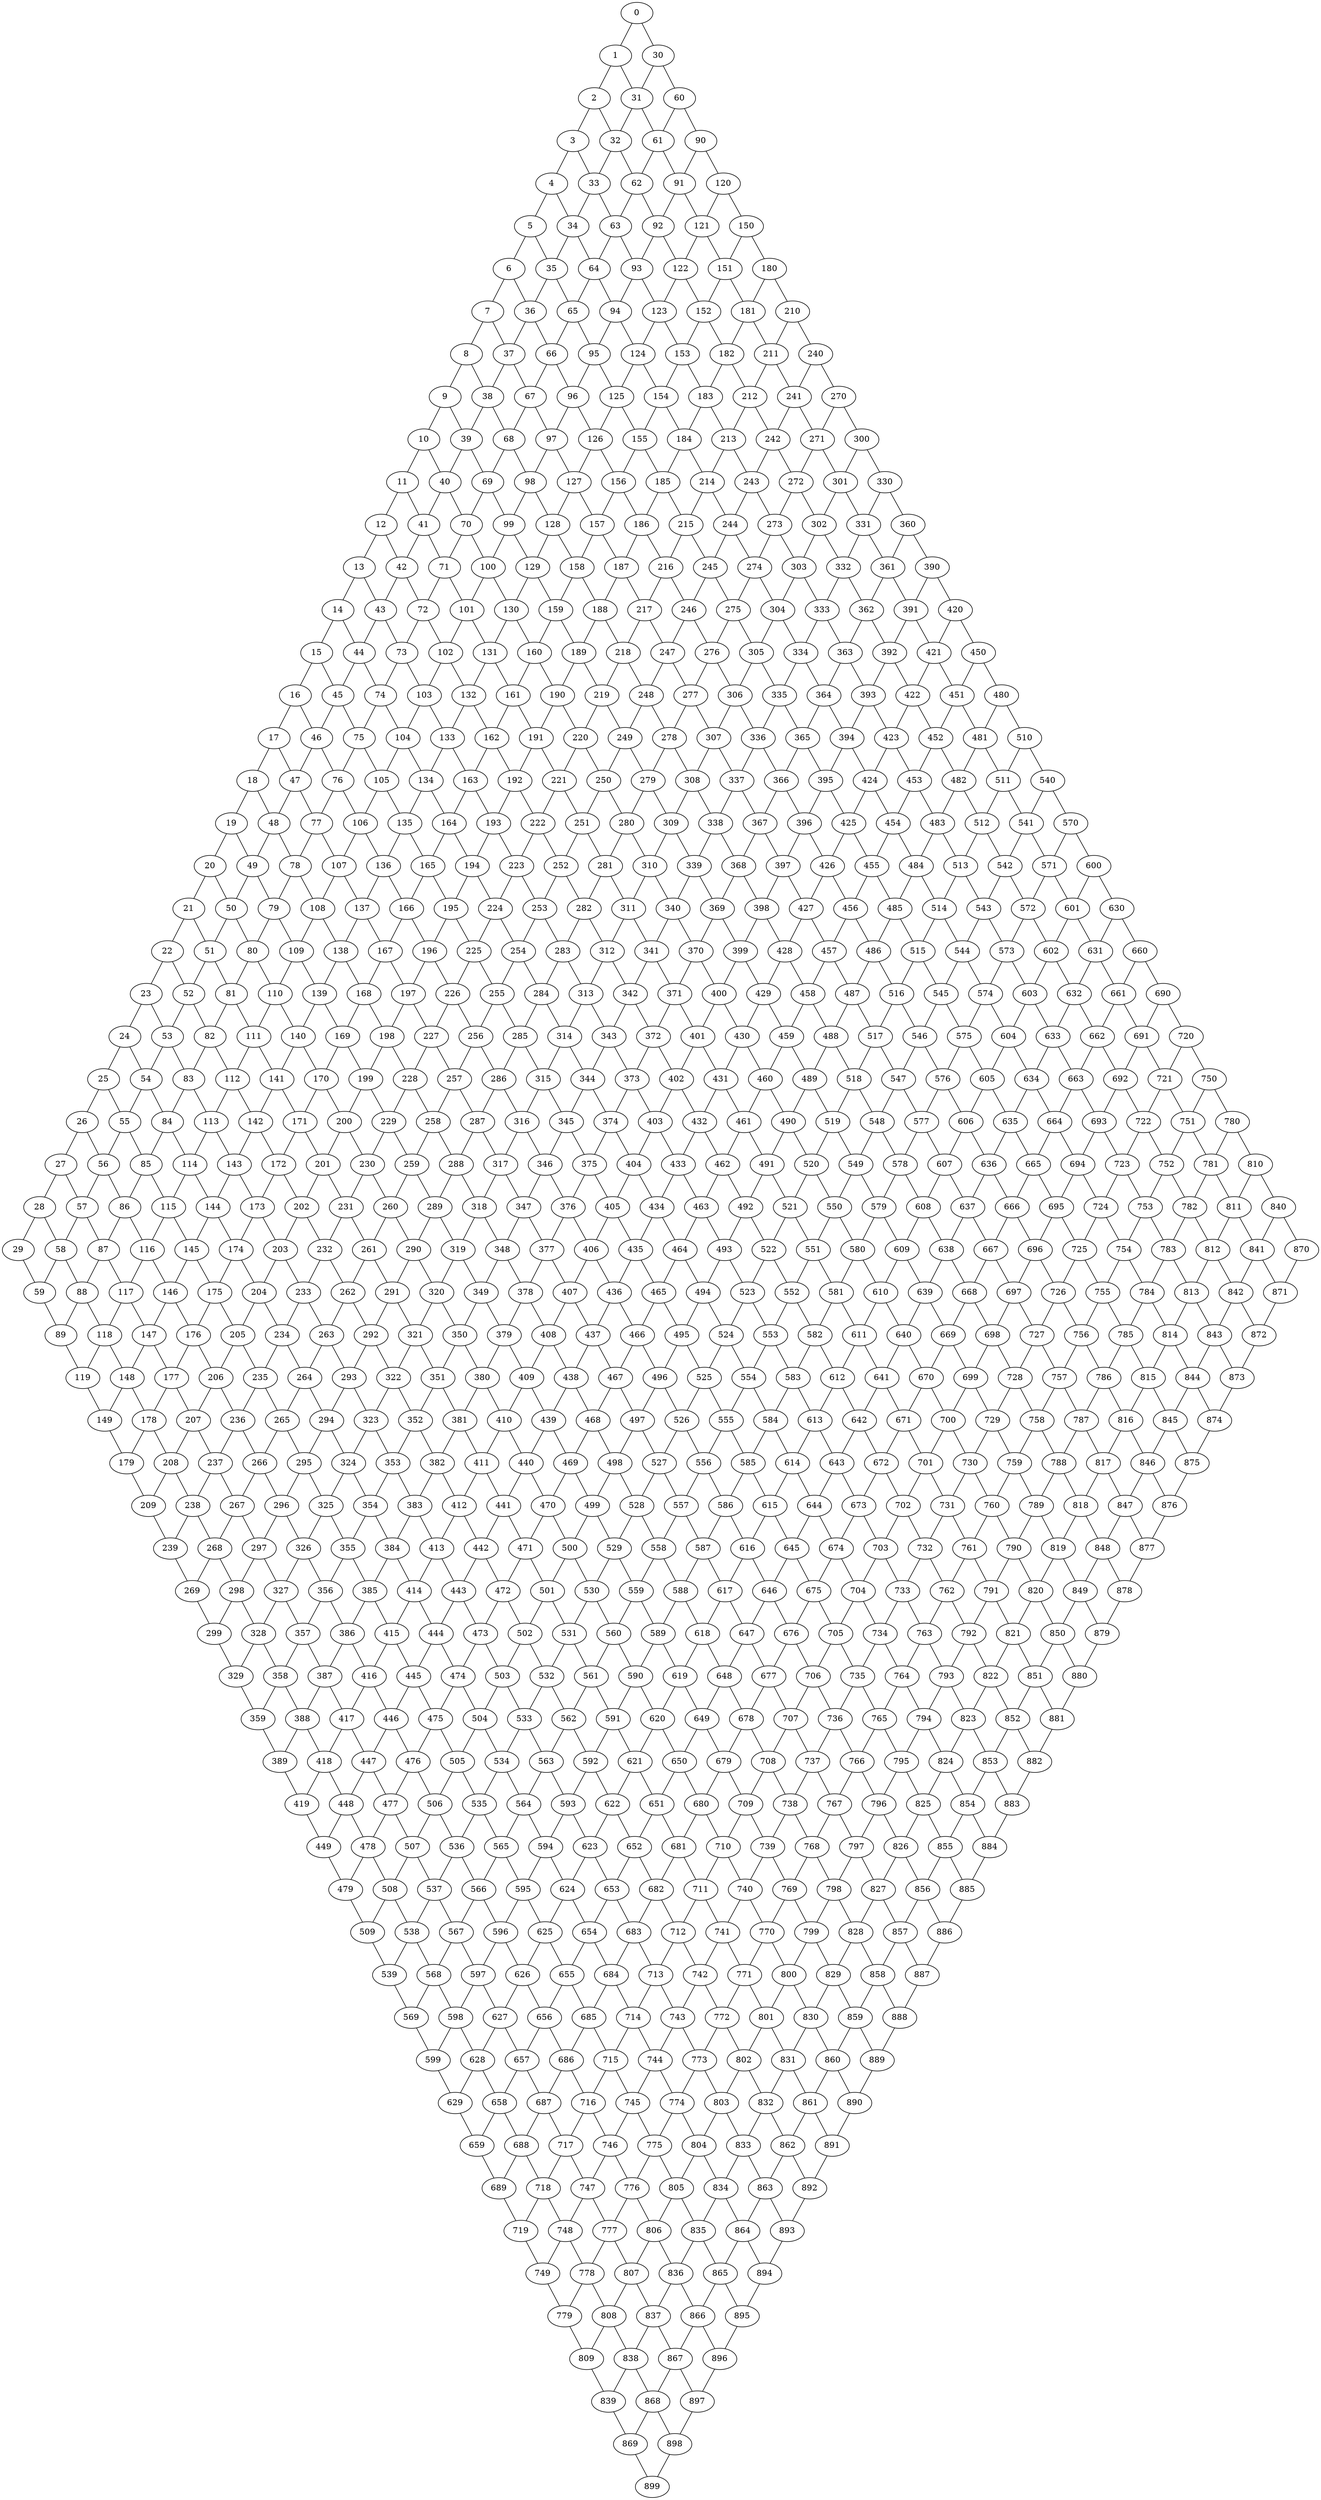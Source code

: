 graph Gmn_Malla_n30_m30 {
0;
1;
2;
3;
4;
5;
6;
7;
8;
9;
10;
11;
12;
13;
14;
15;
16;
17;
18;
19;
20;
21;
22;
23;
24;
25;
26;
27;
28;
29;
0;
1;
2;
3;
4;
5;
6;
7;
8;
9;
10;
11;
12;
13;
14;
15;
16;
17;
18;
19;
20;
21;
22;
23;
24;
25;
26;
27;
28;
29;
0;
1;
2;
3;
4;
5;
6;
7;
8;
9;
10;
11;
12;
13;
14;
15;
16;
17;
18;
19;
20;
21;
22;
23;
24;
25;
26;
27;
28;
29;
0;
1;
2;
3;
4;
5;
6;
7;
8;
9;
10;
11;
12;
13;
14;
15;
16;
17;
18;
19;
20;
21;
22;
23;
24;
25;
26;
27;
28;
29;
0;
1;
2;
3;
4;
5;
6;
7;
8;
9;
10;
11;
12;
13;
14;
15;
16;
17;
18;
19;
20;
21;
22;
23;
24;
25;
26;
27;
28;
29;
0;
1;
2;
3;
4;
5;
6;
7;
8;
9;
10;
11;
12;
13;
14;
15;
16;
17;
18;
19;
20;
21;
22;
23;
24;
25;
26;
27;
28;
29;
0;
1;
2;
3;
4;
5;
6;
7;
8;
9;
10;
11;
12;
13;
14;
15;
16;
17;
18;
19;
20;
21;
22;
23;
24;
25;
26;
27;
28;
29;
0;
1;
2;
3;
4;
5;
6;
7;
8;
9;
10;
11;
12;
13;
14;
15;
16;
17;
18;
19;
20;
21;
22;
23;
24;
25;
26;
27;
28;
29;
0;
1;
2;
3;
4;
5;
6;
7;
8;
9;
10;
11;
12;
13;
14;
15;
16;
17;
18;
19;
20;
21;
22;
23;
24;
25;
26;
27;
28;
29;
0;
1;
2;
3;
4;
5;
6;
7;
8;
9;
10;
11;
12;
13;
14;
15;
16;
17;
18;
19;
20;
21;
22;
23;
24;
25;
26;
27;
28;
29;
0;
1;
2;
3;
4;
5;
6;
7;
8;
9;
10;
11;
12;
13;
14;
15;
16;
17;
18;
19;
20;
21;
22;
23;
24;
25;
26;
27;
28;
29;
0;
1;
2;
3;
4;
5;
6;
7;
8;
9;
10;
11;
12;
13;
14;
15;
16;
17;
18;
19;
20;
21;
22;
23;
24;
25;
26;
27;
28;
29;
0;
1;
2;
3;
4;
5;
6;
7;
8;
9;
10;
11;
12;
13;
14;
15;
16;
17;
18;
19;
20;
21;
22;
23;
24;
25;
26;
27;
28;
29;
0;
1;
2;
3;
4;
5;
6;
7;
8;
9;
10;
11;
12;
13;
14;
15;
16;
17;
18;
19;
20;
21;
22;
23;
24;
25;
26;
27;
28;
29;
0;
1;
2;
3;
4;
5;
6;
7;
8;
9;
10;
11;
12;
13;
14;
15;
16;
17;
18;
19;
20;
21;
22;
23;
24;
25;
26;
27;
28;
29;
0;
1;
2;
3;
4;
5;
6;
7;
8;
9;
10;
11;
12;
13;
14;
15;
16;
17;
18;
19;
20;
21;
22;
23;
24;
25;
26;
27;
28;
29;
0;
1;
2;
3;
4;
5;
6;
7;
8;
9;
10;
11;
12;
13;
14;
15;
16;
17;
18;
19;
20;
21;
22;
23;
24;
25;
26;
27;
28;
29;
0;
1;
2;
3;
4;
5;
6;
7;
8;
9;
10;
11;
12;
13;
14;
15;
16;
17;
18;
19;
20;
21;
22;
23;
24;
25;
26;
27;
28;
29;
0;
1;
2;
3;
4;
5;
6;
7;
8;
9;
10;
11;
12;
13;
14;
15;
16;
17;
18;
19;
20;
21;
22;
23;
24;
25;
26;
27;
28;
29;
0;
1;
2;
3;
4;
5;
6;
7;
8;
9;
10;
11;
12;
13;
14;
15;
16;
17;
18;
19;
20;
21;
22;
23;
24;
25;
26;
27;
28;
29;
0;
1;
2;
3;
4;
5;
6;
7;
8;
9;
10;
11;
12;
13;
14;
15;
16;
17;
18;
19;
20;
21;
22;
23;
24;
25;
26;
27;
28;
29;
0;
1;
2;
3;
4;
5;
6;
7;
8;
9;
10;
11;
12;
13;
14;
15;
16;
17;
18;
19;
20;
21;
22;
23;
24;
25;
26;
27;
28;
29;
0;
1;
2;
3;
4;
5;
6;
7;
8;
9;
10;
11;
12;
13;
14;
15;
16;
17;
18;
19;
20;
21;
22;
23;
24;
25;
26;
27;
28;
29;
0;
1;
2;
3;
4;
5;
6;
7;
8;
9;
10;
11;
12;
13;
14;
15;
16;
17;
18;
19;
20;
21;
22;
23;
24;
25;
26;
27;
28;
29;
0;
1;
2;
3;
4;
5;
6;
7;
8;
9;
10;
11;
12;
13;
14;
15;
16;
17;
18;
19;
20;
21;
22;
23;
24;
25;
26;
27;
28;
29;
0;
1;
2;
3;
4;
5;
6;
7;
8;
9;
10;
11;
12;
13;
14;
15;
16;
17;
18;
19;
20;
21;
22;
23;
24;
25;
26;
27;
28;
29;
0;
1;
2;
3;
4;
5;
6;
7;
8;
9;
10;
11;
12;
13;
14;
15;
16;
17;
18;
19;
20;
21;
22;
23;
24;
25;
26;
27;
28;
29;
0;
1;
2;
3;
4;
5;
6;
7;
8;
9;
10;
11;
12;
13;
14;
15;
16;
17;
18;
19;
20;
21;
22;
23;
24;
25;
26;
27;
28;
29;
0;
1;
2;
3;
4;
5;
6;
7;
8;
9;
10;
11;
12;
13;
14;
15;
16;
17;
18;
19;
20;
21;
22;
23;
24;
25;
26;
27;
28;
29;
0;
1;
2;
3;
4;
5;
6;
7;
8;
9;
10;
11;
12;
13;
14;
15;
16;
17;
18;
19;
20;
21;
22;
23;
24;
25;
26;
27;
28;
29;
0 -- 1;
0 -- 30;
1 -- 2;
1 -- 31;
2 -- 3;
2 -- 32;
3 -- 4;
3 -- 33;
4 -- 5;
4 -- 34;
5 -- 6;
5 -- 35;
6 -- 7;
6 -- 36;
7 -- 8;
7 -- 37;
8 -- 9;
8 -- 38;
9 -- 10;
9 -- 39;
10 -- 11;
10 -- 40;
11 -- 12;
11 -- 41;
12 -- 13;
12 -- 42;
13 -- 14;
13 -- 43;
14 -- 15;
14 -- 44;
15 -- 16;
15 -- 45;
16 -- 17;
16 -- 46;
17 -- 18;
17 -- 47;
18 -- 19;
18 -- 48;
19 -- 20;
19 -- 49;
20 -- 21;
20 -- 50;
21 -- 22;
21 -- 51;
22 -- 23;
22 -- 52;
23 -- 24;
23 -- 53;
24 -- 25;
24 -- 54;
25 -- 26;
25 -- 55;
26 -- 27;
26 -- 56;
27 -- 28;
27 -- 57;
28 -- 29;
28 -- 58;
30 -- 31;
30 -- 60;
31 -- 32;
31 -- 61;
32 -- 33;
32 -- 62;
33 -- 34;
33 -- 63;
34 -- 35;
34 -- 64;
35 -- 36;
35 -- 65;
36 -- 37;
36 -- 66;
37 -- 38;
37 -- 67;
38 -- 39;
38 -- 68;
39 -- 40;
39 -- 69;
40 -- 41;
40 -- 70;
41 -- 42;
41 -- 71;
42 -- 43;
42 -- 72;
43 -- 44;
43 -- 73;
44 -- 45;
44 -- 74;
45 -- 46;
45 -- 75;
46 -- 47;
46 -- 76;
47 -- 48;
47 -- 77;
48 -- 49;
48 -- 78;
49 -- 50;
49 -- 79;
50 -- 51;
50 -- 80;
51 -- 52;
51 -- 81;
52 -- 53;
52 -- 82;
53 -- 54;
53 -- 83;
54 -- 55;
54 -- 84;
55 -- 56;
55 -- 85;
56 -- 57;
56 -- 86;
57 -- 58;
57 -- 87;
58 -- 59;
58 -- 88;
60 -- 61;
60 -- 90;
61 -- 62;
61 -- 91;
62 -- 63;
62 -- 92;
63 -- 64;
63 -- 93;
64 -- 65;
64 -- 94;
65 -- 66;
65 -- 95;
66 -- 67;
66 -- 96;
67 -- 68;
67 -- 97;
68 -- 69;
68 -- 98;
69 -- 70;
69 -- 99;
70 -- 71;
70 -- 100;
71 -- 72;
71 -- 101;
72 -- 73;
72 -- 102;
73 -- 74;
73 -- 103;
74 -- 75;
74 -- 104;
75 -- 76;
75 -- 105;
76 -- 77;
76 -- 106;
77 -- 78;
77 -- 107;
78 -- 79;
78 -- 108;
79 -- 80;
79 -- 109;
80 -- 81;
80 -- 110;
81 -- 82;
81 -- 111;
82 -- 83;
82 -- 112;
83 -- 84;
83 -- 113;
84 -- 85;
84 -- 114;
85 -- 86;
85 -- 115;
86 -- 87;
86 -- 116;
87 -- 88;
87 -- 117;
88 -- 89;
88 -- 118;
90 -- 91;
90 -- 120;
91 -- 92;
91 -- 121;
92 -- 93;
92 -- 122;
93 -- 94;
93 -- 123;
94 -- 95;
94 -- 124;
95 -- 96;
95 -- 125;
96 -- 97;
96 -- 126;
97 -- 98;
97 -- 127;
98 -- 99;
98 -- 128;
99 -- 100;
99 -- 129;
100 -- 101;
100 -- 130;
101 -- 102;
101 -- 131;
102 -- 103;
102 -- 132;
103 -- 104;
103 -- 133;
104 -- 105;
104 -- 134;
105 -- 106;
105 -- 135;
106 -- 107;
106 -- 136;
107 -- 108;
107 -- 137;
108 -- 109;
108 -- 138;
109 -- 110;
109 -- 139;
110 -- 111;
110 -- 140;
111 -- 112;
111 -- 141;
112 -- 113;
112 -- 142;
113 -- 114;
113 -- 143;
114 -- 115;
114 -- 144;
115 -- 116;
115 -- 145;
116 -- 117;
116 -- 146;
117 -- 118;
117 -- 147;
118 -- 119;
118 -- 148;
120 -- 121;
120 -- 150;
121 -- 122;
121 -- 151;
122 -- 123;
122 -- 152;
123 -- 124;
123 -- 153;
124 -- 125;
124 -- 154;
125 -- 126;
125 -- 155;
126 -- 127;
126 -- 156;
127 -- 128;
127 -- 157;
128 -- 129;
128 -- 158;
129 -- 130;
129 -- 159;
130 -- 131;
130 -- 160;
131 -- 132;
131 -- 161;
132 -- 133;
132 -- 162;
133 -- 134;
133 -- 163;
134 -- 135;
134 -- 164;
135 -- 136;
135 -- 165;
136 -- 137;
136 -- 166;
137 -- 138;
137 -- 167;
138 -- 139;
138 -- 168;
139 -- 140;
139 -- 169;
140 -- 141;
140 -- 170;
141 -- 142;
141 -- 171;
142 -- 143;
142 -- 172;
143 -- 144;
143 -- 173;
144 -- 145;
144 -- 174;
145 -- 146;
145 -- 175;
146 -- 147;
146 -- 176;
147 -- 148;
147 -- 177;
148 -- 149;
148 -- 178;
150 -- 151;
150 -- 180;
151 -- 152;
151 -- 181;
152 -- 153;
152 -- 182;
153 -- 154;
153 -- 183;
154 -- 155;
154 -- 184;
155 -- 156;
155 -- 185;
156 -- 157;
156 -- 186;
157 -- 158;
157 -- 187;
158 -- 159;
158 -- 188;
159 -- 160;
159 -- 189;
160 -- 161;
160 -- 190;
161 -- 162;
161 -- 191;
162 -- 163;
162 -- 192;
163 -- 164;
163 -- 193;
164 -- 165;
164 -- 194;
165 -- 166;
165 -- 195;
166 -- 167;
166 -- 196;
167 -- 168;
167 -- 197;
168 -- 169;
168 -- 198;
169 -- 170;
169 -- 199;
170 -- 171;
170 -- 200;
171 -- 172;
171 -- 201;
172 -- 173;
172 -- 202;
173 -- 174;
173 -- 203;
174 -- 175;
174 -- 204;
175 -- 176;
175 -- 205;
176 -- 177;
176 -- 206;
177 -- 178;
177 -- 207;
178 -- 179;
178 -- 208;
180 -- 181;
180 -- 210;
181 -- 182;
181 -- 211;
182 -- 183;
182 -- 212;
183 -- 184;
183 -- 213;
184 -- 185;
184 -- 214;
185 -- 186;
185 -- 215;
186 -- 187;
186 -- 216;
187 -- 188;
187 -- 217;
188 -- 189;
188 -- 218;
189 -- 190;
189 -- 219;
190 -- 191;
190 -- 220;
191 -- 192;
191 -- 221;
192 -- 193;
192 -- 222;
193 -- 194;
193 -- 223;
194 -- 195;
194 -- 224;
195 -- 196;
195 -- 225;
196 -- 197;
196 -- 226;
197 -- 198;
197 -- 227;
198 -- 199;
198 -- 228;
199 -- 200;
199 -- 229;
200 -- 201;
200 -- 230;
201 -- 202;
201 -- 231;
202 -- 203;
202 -- 232;
203 -- 204;
203 -- 233;
204 -- 205;
204 -- 234;
205 -- 206;
205 -- 235;
206 -- 207;
206 -- 236;
207 -- 208;
207 -- 237;
208 -- 209;
208 -- 238;
210 -- 211;
210 -- 240;
211 -- 212;
211 -- 241;
212 -- 213;
212 -- 242;
213 -- 214;
213 -- 243;
214 -- 215;
214 -- 244;
215 -- 216;
215 -- 245;
216 -- 217;
216 -- 246;
217 -- 218;
217 -- 247;
218 -- 219;
218 -- 248;
219 -- 220;
219 -- 249;
220 -- 221;
220 -- 250;
221 -- 222;
221 -- 251;
222 -- 223;
222 -- 252;
223 -- 224;
223 -- 253;
224 -- 225;
224 -- 254;
225 -- 226;
225 -- 255;
226 -- 227;
226 -- 256;
227 -- 228;
227 -- 257;
228 -- 229;
228 -- 258;
229 -- 230;
229 -- 259;
230 -- 231;
230 -- 260;
231 -- 232;
231 -- 261;
232 -- 233;
232 -- 262;
233 -- 234;
233 -- 263;
234 -- 235;
234 -- 264;
235 -- 236;
235 -- 265;
236 -- 237;
236 -- 266;
237 -- 238;
237 -- 267;
238 -- 239;
238 -- 268;
240 -- 241;
240 -- 270;
241 -- 242;
241 -- 271;
242 -- 243;
242 -- 272;
243 -- 244;
243 -- 273;
244 -- 245;
244 -- 274;
245 -- 246;
245 -- 275;
246 -- 247;
246 -- 276;
247 -- 248;
247 -- 277;
248 -- 249;
248 -- 278;
249 -- 250;
249 -- 279;
250 -- 251;
250 -- 280;
251 -- 252;
251 -- 281;
252 -- 253;
252 -- 282;
253 -- 254;
253 -- 283;
254 -- 255;
254 -- 284;
255 -- 256;
255 -- 285;
256 -- 257;
256 -- 286;
257 -- 258;
257 -- 287;
258 -- 259;
258 -- 288;
259 -- 260;
259 -- 289;
260 -- 261;
260 -- 290;
261 -- 262;
261 -- 291;
262 -- 263;
262 -- 292;
263 -- 264;
263 -- 293;
264 -- 265;
264 -- 294;
265 -- 266;
265 -- 295;
266 -- 267;
266 -- 296;
267 -- 268;
267 -- 297;
268 -- 269;
268 -- 298;
270 -- 271;
270 -- 300;
271 -- 272;
271 -- 301;
272 -- 273;
272 -- 302;
273 -- 274;
273 -- 303;
274 -- 275;
274 -- 304;
275 -- 276;
275 -- 305;
276 -- 277;
276 -- 306;
277 -- 278;
277 -- 307;
278 -- 279;
278 -- 308;
279 -- 280;
279 -- 309;
280 -- 281;
280 -- 310;
281 -- 282;
281 -- 311;
282 -- 283;
282 -- 312;
283 -- 284;
283 -- 313;
284 -- 285;
284 -- 314;
285 -- 286;
285 -- 315;
286 -- 287;
286 -- 316;
287 -- 288;
287 -- 317;
288 -- 289;
288 -- 318;
289 -- 290;
289 -- 319;
290 -- 291;
290 -- 320;
291 -- 292;
291 -- 321;
292 -- 293;
292 -- 322;
293 -- 294;
293 -- 323;
294 -- 295;
294 -- 324;
295 -- 296;
295 -- 325;
296 -- 297;
296 -- 326;
297 -- 298;
297 -- 327;
298 -- 299;
298 -- 328;
300 -- 301;
300 -- 330;
301 -- 302;
301 -- 331;
302 -- 303;
302 -- 332;
303 -- 304;
303 -- 333;
304 -- 305;
304 -- 334;
305 -- 306;
305 -- 335;
306 -- 307;
306 -- 336;
307 -- 308;
307 -- 337;
308 -- 309;
308 -- 338;
309 -- 310;
309 -- 339;
310 -- 311;
310 -- 340;
311 -- 312;
311 -- 341;
312 -- 313;
312 -- 342;
313 -- 314;
313 -- 343;
314 -- 315;
314 -- 344;
315 -- 316;
315 -- 345;
316 -- 317;
316 -- 346;
317 -- 318;
317 -- 347;
318 -- 319;
318 -- 348;
319 -- 320;
319 -- 349;
320 -- 321;
320 -- 350;
321 -- 322;
321 -- 351;
322 -- 323;
322 -- 352;
323 -- 324;
323 -- 353;
324 -- 325;
324 -- 354;
325 -- 326;
325 -- 355;
326 -- 327;
326 -- 356;
327 -- 328;
327 -- 357;
328 -- 329;
328 -- 358;
330 -- 331;
330 -- 360;
331 -- 332;
331 -- 361;
332 -- 333;
332 -- 362;
333 -- 334;
333 -- 363;
334 -- 335;
334 -- 364;
335 -- 336;
335 -- 365;
336 -- 337;
336 -- 366;
337 -- 338;
337 -- 367;
338 -- 339;
338 -- 368;
339 -- 340;
339 -- 369;
340 -- 341;
340 -- 370;
341 -- 342;
341 -- 371;
342 -- 343;
342 -- 372;
343 -- 344;
343 -- 373;
344 -- 345;
344 -- 374;
345 -- 346;
345 -- 375;
346 -- 347;
346 -- 376;
347 -- 348;
347 -- 377;
348 -- 349;
348 -- 378;
349 -- 350;
349 -- 379;
350 -- 351;
350 -- 380;
351 -- 352;
351 -- 381;
352 -- 353;
352 -- 382;
353 -- 354;
353 -- 383;
354 -- 355;
354 -- 384;
355 -- 356;
355 -- 385;
356 -- 357;
356 -- 386;
357 -- 358;
357 -- 387;
358 -- 359;
358 -- 388;
360 -- 361;
360 -- 390;
361 -- 362;
361 -- 391;
362 -- 363;
362 -- 392;
363 -- 364;
363 -- 393;
364 -- 365;
364 -- 394;
365 -- 366;
365 -- 395;
366 -- 367;
366 -- 396;
367 -- 368;
367 -- 397;
368 -- 369;
368 -- 398;
369 -- 370;
369 -- 399;
370 -- 371;
370 -- 400;
371 -- 372;
371 -- 401;
372 -- 373;
372 -- 402;
373 -- 374;
373 -- 403;
374 -- 375;
374 -- 404;
375 -- 376;
375 -- 405;
376 -- 377;
376 -- 406;
377 -- 378;
377 -- 407;
378 -- 379;
378 -- 408;
379 -- 380;
379 -- 409;
380 -- 381;
380 -- 410;
381 -- 382;
381 -- 411;
382 -- 383;
382 -- 412;
383 -- 384;
383 -- 413;
384 -- 385;
384 -- 414;
385 -- 386;
385 -- 415;
386 -- 387;
386 -- 416;
387 -- 388;
387 -- 417;
388 -- 389;
388 -- 418;
390 -- 391;
390 -- 420;
391 -- 392;
391 -- 421;
392 -- 393;
392 -- 422;
393 -- 394;
393 -- 423;
394 -- 395;
394 -- 424;
395 -- 396;
395 -- 425;
396 -- 397;
396 -- 426;
397 -- 398;
397 -- 427;
398 -- 399;
398 -- 428;
399 -- 400;
399 -- 429;
400 -- 401;
400 -- 430;
401 -- 402;
401 -- 431;
402 -- 403;
402 -- 432;
403 -- 404;
403 -- 433;
404 -- 405;
404 -- 434;
405 -- 406;
405 -- 435;
406 -- 407;
406 -- 436;
407 -- 408;
407 -- 437;
408 -- 409;
408 -- 438;
409 -- 410;
409 -- 439;
410 -- 411;
410 -- 440;
411 -- 412;
411 -- 441;
412 -- 413;
412 -- 442;
413 -- 414;
413 -- 443;
414 -- 415;
414 -- 444;
415 -- 416;
415 -- 445;
416 -- 417;
416 -- 446;
417 -- 418;
417 -- 447;
418 -- 419;
418 -- 448;
420 -- 421;
420 -- 450;
421 -- 422;
421 -- 451;
422 -- 423;
422 -- 452;
423 -- 424;
423 -- 453;
424 -- 425;
424 -- 454;
425 -- 426;
425 -- 455;
426 -- 427;
426 -- 456;
427 -- 428;
427 -- 457;
428 -- 429;
428 -- 458;
429 -- 430;
429 -- 459;
430 -- 431;
430 -- 460;
431 -- 432;
431 -- 461;
432 -- 433;
432 -- 462;
433 -- 434;
433 -- 463;
434 -- 435;
434 -- 464;
435 -- 436;
435 -- 465;
436 -- 437;
436 -- 466;
437 -- 438;
437 -- 467;
438 -- 439;
438 -- 468;
439 -- 440;
439 -- 469;
440 -- 441;
440 -- 470;
441 -- 442;
441 -- 471;
442 -- 443;
442 -- 472;
443 -- 444;
443 -- 473;
444 -- 445;
444 -- 474;
445 -- 446;
445 -- 475;
446 -- 447;
446 -- 476;
447 -- 448;
447 -- 477;
448 -- 449;
448 -- 478;
450 -- 451;
450 -- 480;
451 -- 452;
451 -- 481;
452 -- 453;
452 -- 482;
453 -- 454;
453 -- 483;
454 -- 455;
454 -- 484;
455 -- 456;
455 -- 485;
456 -- 457;
456 -- 486;
457 -- 458;
457 -- 487;
458 -- 459;
458 -- 488;
459 -- 460;
459 -- 489;
460 -- 461;
460 -- 490;
461 -- 462;
461 -- 491;
462 -- 463;
462 -- 492;
463 -- 464;
463 -- 493;
464 -- 465;
464 -- 494;
465 -- 466;
465 -- 495;
466 -- 467;
466 -- 496;
467 -- 468;
467 -- 497;
468 -- 469;
468 -- 498;
469 -- 470;
469 -- 499;
470 -- 471;
470 -- 500;
471 -- 472;
471 -- 501;
472 -- 473;
472 -- 502;
473 -- 474;
473 -- 503;
474 -- 475;
474 -- 504;
475 -- 476;
475 -- 505;
476 -- 477;
476 -- 506;
477 -- 478;
477 -- 507;
478 -- 479;
478 -- 508;
480 -- 481;
480 -- 510;
481 -- 482;
481 -- 511;
482 -- 483;
482 -- 512;
483 -- 484;
483 -- 513;
484 -- 485;
484 -- 514;
485 -- 486;
485 -- 515;
486 -- 487;
486 -- 516;
487 -- 488;
487 -- 517;
488 -- 489;
488 -- 518;
489 -- 490;
489 -- 519;
490 -- 491;
490 -- 520;
491 -- 492;
491 -- 521;
492 -- 493;
492 -- 522;
493 -- 494;
493 -- 523;
494 -- 495;
494 -- 524;
495 -- 496;
495 -- 525;
496 -- 497;
496 -- 526;
497 -- 498;
497 -- 527;
498 -- 499;
498 -- 528;
499 -- 500;
499 -- 529;
500 -- 501;
500 -- 530;
501 -- 502;
501 -- 531;
502 -- 503;
502 -- 532;
503 -- 504;
503 -- 533;
504 -- 505;
504 -- 534;
505 -- 506;
505 -- 535;
506 -- 507;
506 -- 536;
507 -- 508;
507 -- 537;
508 -- 509;
508 -- 538;
510 -- 511;
510 -- 540;
511 -- 512;
511 -- 541;
512 -- 513;
512 -- 542;
513 -- 514;
513 -- 543;
514 -- 515;
514 -- 544;
515 -- 516;
515 -- 545;
516 -- 517;
516 -- 546;
517 -- 518;
517 -- 547;
518 -- 519;
518 -- 548;
519 -- 520;
519 -- 549;
520 -- 521;
520 -- 550;
521 -- 522;
521 -- 551;
522 -- 523;
522 -- 552;
523 -- 524;
523 -- 553;
524 -- 525;
524 -- 554;
525 -- 526;
525 -- 555;
526 -- 527;
526 -- 556;
527 -- 528;
527 -- 557;
528 -- 529;
528 -- 558;
529 -- 530;
529 -- 559;
530 -- 531;
530 -- 560;
531 -- 532;
531 -- 561;
532 -- 533;
532 -- 562;
533 -- 534;
533 -- 563;
534 -- 535;
534 -- 564;
535 -- 536;
535 -- 565;
536 -- 537;
536 -- 566;
537 -- 538;
537 -- 567;
538 -- 539;
538 -- 568;
540 -- 541;
540 -- 570;
541 -- 542;
541 -- 571;
542 -- 543;
542 -- 572;
543 -- 544;
543 -- 573;
544 -- 545;
544 -- 574;
545 -- 546;
545 -- 575;
546 -- 547;
546 -- 576;
547 -- 548;
547 -- 577;
548 -- 549;
548 -- 578;
549 -- 550;
549 -- 579;
550 -- 551;
550 -- 580;
551 -- 552;
551 -- 581;
552 -- 553;
552 -- 582;
553 -- 554;
553 -- 583;
554 -- 555;
554 -- 584;
555 -- 556;
555 -- 585;
556 -- 557;
556 -- 586;
557 -- 558;
557 -- 587;
558 -- 559;
558 -- 588;
559 -- 560;
559 -- 589;
560 -- 561;
560 -- 590;
561 -- 562;
561 -- 591;
562 -- 563;
562 -- 592;
563 -- 564;
563 -- 593;
564 -- 565;
564 -- 594;
565 -- 566;
565 -- 595;
566 -- 567;
566 -- 596;
567 -- 568;
567 -- 597;
568 -- 569;
568 -- 598;
570 -- 571;
570 -- 600;
571 -- 572;
571 -- 601;
572 -- 573;
572 -- 602;
573 -- 574;
573 -- 603;
574 -- 575;
574 -- 604;
575 -- 576;
575 -- 605;
576 -- 577;
576 -- 606;
577 -- 578;
577 -- 607;
578 -- 579;
578 -- 608;
579 -- 580;
579 -- 609;
580 -- 581;
580 -- 610;
581 -- 582;
581 -- 611;
582 -- 583;
582 -- 612;
583 -- 584;
583 -- 613;
584 -- 585;
584 -- 614;
585 -- 586;
585 -- 615;
586 -- 587;
586 -- 616;
587 -- 588;
587 -- 617;
588 -- 589;
588 -- 618;
589 -- 590;
589 -- 619;
590 -- 591;
590 -- 620;
591 -- 592;
591 -- 621;
592 -- 593;
592 -- 622;
593 -- 594;
593 -- 623;
594 -- 595;
594 -- 624;
595 -- 596;
595 -- 625;
596 -- 597;
596 -- 626;
597 -- 598;
597 -- 627;
598 -- 599;
598 -- 628;
600 -- 601;
600 -- 630;
601 -- 602;
601 -- 631;
602 -- 603;
602 -- 632;
603 -- 604;
603 -- 633;
604 -- 605;
604 -- 634;
605 -- 606;
605 -- 635;
606 -- 607;
606 -- 636;
607 -- 608;
607 -- 637;
608 -- 609;
608 -- 638;
609 -- 610;
609 -- 639;
610 -- 611;
610 -- 640;
611 -- 612;
611 -- 641;
612 -- 613;
612 -- 642;
613 -- 614;
613 -- 643;
614 -- 615;
614 -- 644;
615 -- 616;
615 -- 645;
616 -- 617;
616 -- 646;
617 -- 618;
617 -- 647;
618 -- 619;
618 -- 648;
619 -- 620;
619 -- 649;
620 -- 621;
620 -- 650;
621 -- 622;
621 -- 651;
622 -- 623;
622 -- 652;
623 -- 624;
623 -- 653;
624 -- 625;
624 -- 654;
625 -- 626;
625 -- 655;
626 -- 627;
626 -- 656;
627 -- 628;
627 -- 657;
628 -- 629;
628 -- 658;
630 -- 631;
630 -- 660;
631 -- 632;
631 -- 661;
632 -- 633;
632 -- 662;
633 -- 634;
633 -- 663;
634 -- 635;
634 -- 664;
635 -- 636;
635 -- 665;
636 -- 637;
636 -- 666;
637 -- 638;
637 -- 667;
638 -- 639;
638 -- 668;
639 -- 640;
639 -- 669;
640 -- 641;
640 -- 670;
641 -- 642;
641 -- 671;
642 -- 643;
642 -- 672;
643 -- 644;
643 -- 673;
644 -- 645;
644 -- 674;
645 -- 646;
645 -- 675;
646 -- 647;
646 -- 676;
647 -- 648;
647 -- 677;
648 -- 649;
648 -- 678;
649 -- 650;
649 -- 679;
650 -- 651;
650 -- 680;
651 -- 652;
651 -- 681;
652 -- 653;
652 -- 682;
653 -- 654;
653 -- 683;
654 -- 655;
654 -- 684;
655 -- 656;
655 -- 685;
656 -- 657;
656 -- 686;
657 -- 658;
657 -- 687;
658 -- 659;
658 -- 688;
660 -- 661;
660 -- 690;
661 -- 662;
661 -- 691;
662 -- 663;
662 -- 692;
663 -- 664;
663 -- 693;
664 -- 665;
664 -- 694;
665 -- 666;
665 -- 695;
666 -- 667;
666 -- 696;
667 -- 668;
667 -- 697;
668 -- 669;
668 -- 698;
669 -- 670;
669 -- 699;
670 -- 671;
670 -- 700;
671 -- 672;
671 -- 701;
672 -- 673;
672 -- 702;
673 -- 674;
673 -- 703;
674 -- 675;
674 -- 704;
675 -- 676;
675 -- 705;
676 -- 677;
676 -- 706;
677 -- 678;
677 -- 707;
678 -- 679;
678 -- 708;
679 -- 680;
679 -- 709;
680 -- 681;
680 -- 710;
681 -- 682;
681 -- 711;
682 -- 683;
682 -- 712;
683 -- 684;
683 -- 713;
684 -- 685;
684 -- 714;
685 -- 686;
685 -- 715;
686 -- 687;
686 -- 716;
687 -- 688;
687 -- 717;
688 -- 689;
688 -- 718;
690 -- 691;
690 -- 720;
691 -- 692;
691 -- 721;
692 -- 693;
692 -- 722;
693 -- 694;
693 -- 723;
694 -- 695;
694 -- 724;
695 -- 696;
695 -- 725;
696 -- 697;
696 -- 726;
697 -- 698;
697 -- 727;
698 -- 699;
698 -- 728;
699 -- 700;
699 -- 729;
700 -- 701;
700 -- 730;
701 -- 702;
701 -- 731;
702 -- 703;
702 -- 732;
703 -- 704;
703 -- 733;
704 -- 705;
704 -- 734;
705 -- 706;
705 -- 735;
706 -- 707;
706 -- 736;
707 -- 708;
707 -- 737;
708 -- 709;
708 -- 738;
709 -- 710;
709 -- 739;
710 -- 711;
710 -- 740;
711 -- 712;
711 -- 741;
712 -- 713;
712 -- 742;
713 -- 714;
713 -- 743;
714 -- 715;
714 -- 744;
715 -- 716;
715 -- 745;
716 -- 717;
716 -- 746;
717 -- 718;
717 -- 747;
718 -- 719;
718 -- 748;
720 -- 721;
720 -- 750;
721 -- 722;
721 -- 751;
722 -- 723;
722 -- 752;
723 -- 724;
723 -- 753;
724 -- 725;
724 -- 754;
725 -- 726;
725 -- 755;
726 -- 727;
726 -- 756;
727 -- 728;
727 -- 757;
728 -- 729;
728 -- 758;
729 -- 730;
729 -- 759;
730 -- 731;
730 -- 760;
731 -- 732;
731 -- 761;
732 -- 733;
732 -- 762;
733 -- 734;
733 -- 763;
734 -- 735;
734 -- 764;
735 -- 736;
735 -- 765;
736 -- 737;
736 -- 766;
737 -- 738;
737 -- 767;
738 -- 739;
738 -- 768;
739 -- 740;
739 -- 769;
740 -- 741;
740 -- 770;
741 -- 742;
741 -- 771;
742 -- 743;
742 -- 772;
743 -- 744;
743 -- 773;
744 -- 745;
744 -- 774;
745 -- 746;
745 -- 775;
746 -- 747;
746 -- 776;
747 -- 748;
747 -- 777;
748 -- 749;
748 -- 778;
750 -- 751;
750 -- 780;
751 -- 752;
751 -- 781;
752 -- 753;
752 -- 782;
753 -- 754;
753 -- 783;
754 -- 755;
754 -- 784;
755 -- 756;
755 -- 785;
756 -- 757;
756 -- 786;
757 -- 758;
757 -- 787;
758 -- 759;
758 -- 788;
759 -- 760;
759 -- 789;
760 -- 761;
760 -- 790;
761 -- 762;
761 -- 791;
762 -- 763;
762 -- 792;
763 -- 764;
763 -- 793;
764 -- 765;
764 -- 794;
765 -- 766;
765 -- 795;
766 -- 767;
766 -- 796;
767 -- 768;
767 -- 797;
768 -- 769;
768 -- 798;
769 -- 770;
769 -- 799;
770 -- 771;
770 -- 800;
771 -- 772;
771 -- 801;
772 -- 773;
772 -- 802;
773 -- 774;
773 -- 803;
774 -- 775;
774 -- 804;
775 -- 776;
775 -- 805;
776 -- 777;
776 -- 806;
777 -- 778;
777 -- 807;
778 -- 779;
778 -- 808;
780 -- 781;
780 -- 810;
781 -- 782;
781 -- 811;
782 -- 783;
782 -- 812;
783 -- 784;
783 -- 813;
784 -- 785;
784 -- 814;
785 -- 786;
785 -- 815;
786 -- 787;
786 -- 816;
787 -- 788;
787 -- 817;
788 -- 789;
788 -- 818;
789 -- 790;
789 -- 819;
790 -- 791;
790 -- 820;
791 -- 792;
791 -- 821;
792 -- 793;
792 -- 822;
793 -- 794;
793 -- 823;
794 -- 795;
794 -- 824;
795 -- 796;
795 -- 825;
796 -- 797;
796 -- 826;
797 -- 798;
797 -- 827;
798 -- 799;
798 -- 828;
799 -- 800;
799 -- 829;
800 -- 801;
800 -- 830;
801 -- 802;
801 -- 831;
802 -- 803;
802 -- 832;
803 -- 804;
803 -- 833;
804 -- 805;
804 -- 834;
805 -- 806;
805 -- 835;
806 -- 807;
806 -- 836;
807 -- 808;
807 -- 837;
808 -- 809;
808 -- 838;
810 -- 811;
810 -- 840;
811 -- 812;
811 -- 841;
812 -- 813;
812 -- 842;
813 -- 814;
813 -- 843;
814 -- 815;
814 -- 844;
815 -- 816;
815 -- 845;
816 -- 817;
816 -- 846;
817 -- 818;
817 -- 847;
818 -- 819;
818 -- 848;
819 -- 820;
819 -- 849;
820 -- 821;
820 -- 850;
821 -- 822;
821 -- 851;
822 -- 823;
822 -- 852;
823 -- 824;
823 -- 853;
824 -- 825;
824 -- 854;
825 -- 826;
825 -- 855;
826 -- 827;
826 -- 856;
827 -- 828;
827 -- 857;
828 -- 829;
828 -- 858;
829 -- 830;
829 -- 859;
830 -- 831;
830 -- 860;
831 -- 832;
831 -- 861;
832 -- 833;
832 -- 862;
833 -- 834;
833 -- 863;
834 -- 835;
834 -- 864;
835 -- 836;
835 -- 865;
836 -- 837;
836 -- 866;
837 -- 838;
837 -- 867;
838 -- 839;
838 -- 868;
840 -- 841;
840 -- 870;
841 -- 842;
841 -- 871;
842 -- 843;
842 -- 872;
843 -- 844;
843 -- 873;
844 -- 845;
844 -- 874;
845 -- 846;
845 -- 875;
846 -- 847;
846 -- 876;
847 -- 848;
847 -- 877;
848 -- 849;
848 -- 878;
849 -- 850;
849 -- 879;
850 -- 851;
850 -- 880;
851 -- 852;
851 -- 881;
852 -- 853;
852 -- 882;
853 -- 854;
853 -- 883;
854 -- 855;
854 -- 884;
855 -- 856;
855 -- 885;
856 -- 857;
856 -- 886;
857 -- 858;
857 -- 887;
858 -- 859;
858 -- 888;
859 -- 860;
859 -- 889;
860 -- 861;
860 -- 890;
861 -- 862;
861 -- 891;
862 -- 863;
862 -- 892;
863 -- 864;
863 -- 893;
864 -- 865;
864 -- 894;
865 -- 866;
865 -- 895;
866 -- 867;
866 -- 896;
867 -- 868;
867 -- 897;
868 -- 869;
868 -- 898;
29 -- 59;
59 -- 89;
89 -- 119;
119 -- 149;
149 -- 179;
179 -- 209;
209 -- 239;
239 -- 269;
269 -- 299;
299 -- 329;
329 -- 359;
359 -- 389;
389 -- 419;
419 -- 449;
449 -- 479;
479 -- 509;
509 -- 539;
539 -- 569;
569 -- 599;
599 -- 629;
629 -- 659;
659 -- 689;
689 -- 719;
719 -- 749;
749 -- 779;
779 -- 809;
809 -- 839;
839 -- 869;
869 -- 899;
870 -- 871;
871 -- 872;
872 -- 873;
873 -- 874;
874 -- 875;
875 -- 876;
876 -- 877;
877 -- 878;
878 -- 879;
879 -- 880;
880 -- 881;
881 -- 882;
882 -- 883;
883 -- 884;
884 -- 885;
885 -- 886;
886 -- 887;
887 -- 888;
888 -- 889;
889 -- 890;
890 -- 891;
891 -- 892;
892 -- 893;
893 -- 894;
894 -- 895;
895 -- 896;
896 -- 897;
897 -- 898;
898 -- 899;
}